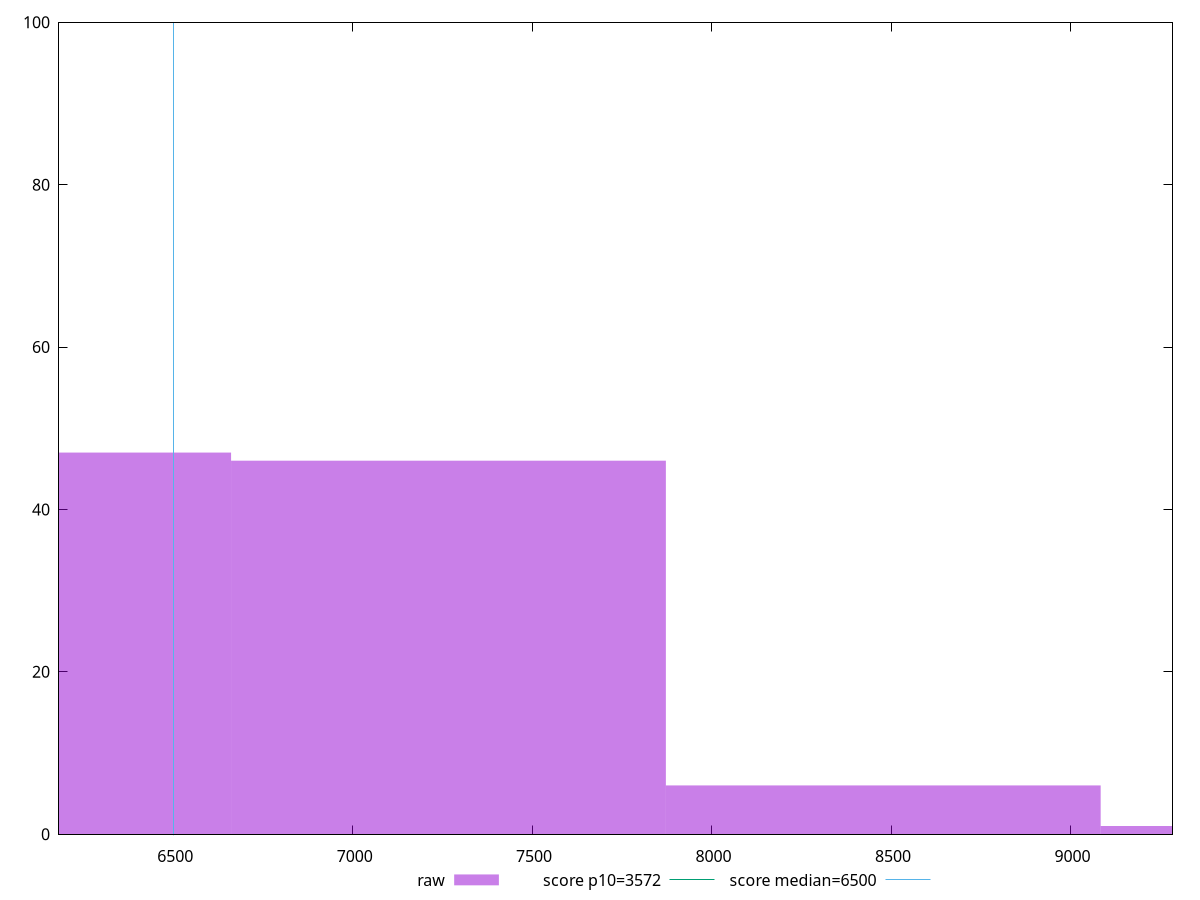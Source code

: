 reset

$raw <<EOF
8478.149988894233 6
7266.9857047664855 46
6055.821420638738 47
9689.31427302198 1
EOF

set key outside below
set boxwidth 1211.1642841277476
set xrange [6182.076000000001:9283.839]
set yrange [0:100]
set trange [0:100]
set style fill transparent solid 0.5 noborder

set parametric
set terminal svg size 640, 490 enhanced background rgb 'white'
set output "report_00013_2021-02-09T12-04-24.940Z/first-cpu-idle/samples/pages+cached+noadtech/raw/histogram.svg"

plot $raw title "raw" with boxes, \
     3572,t title "score p10=3572", \
     6500,t title "score median=6500"

reset
